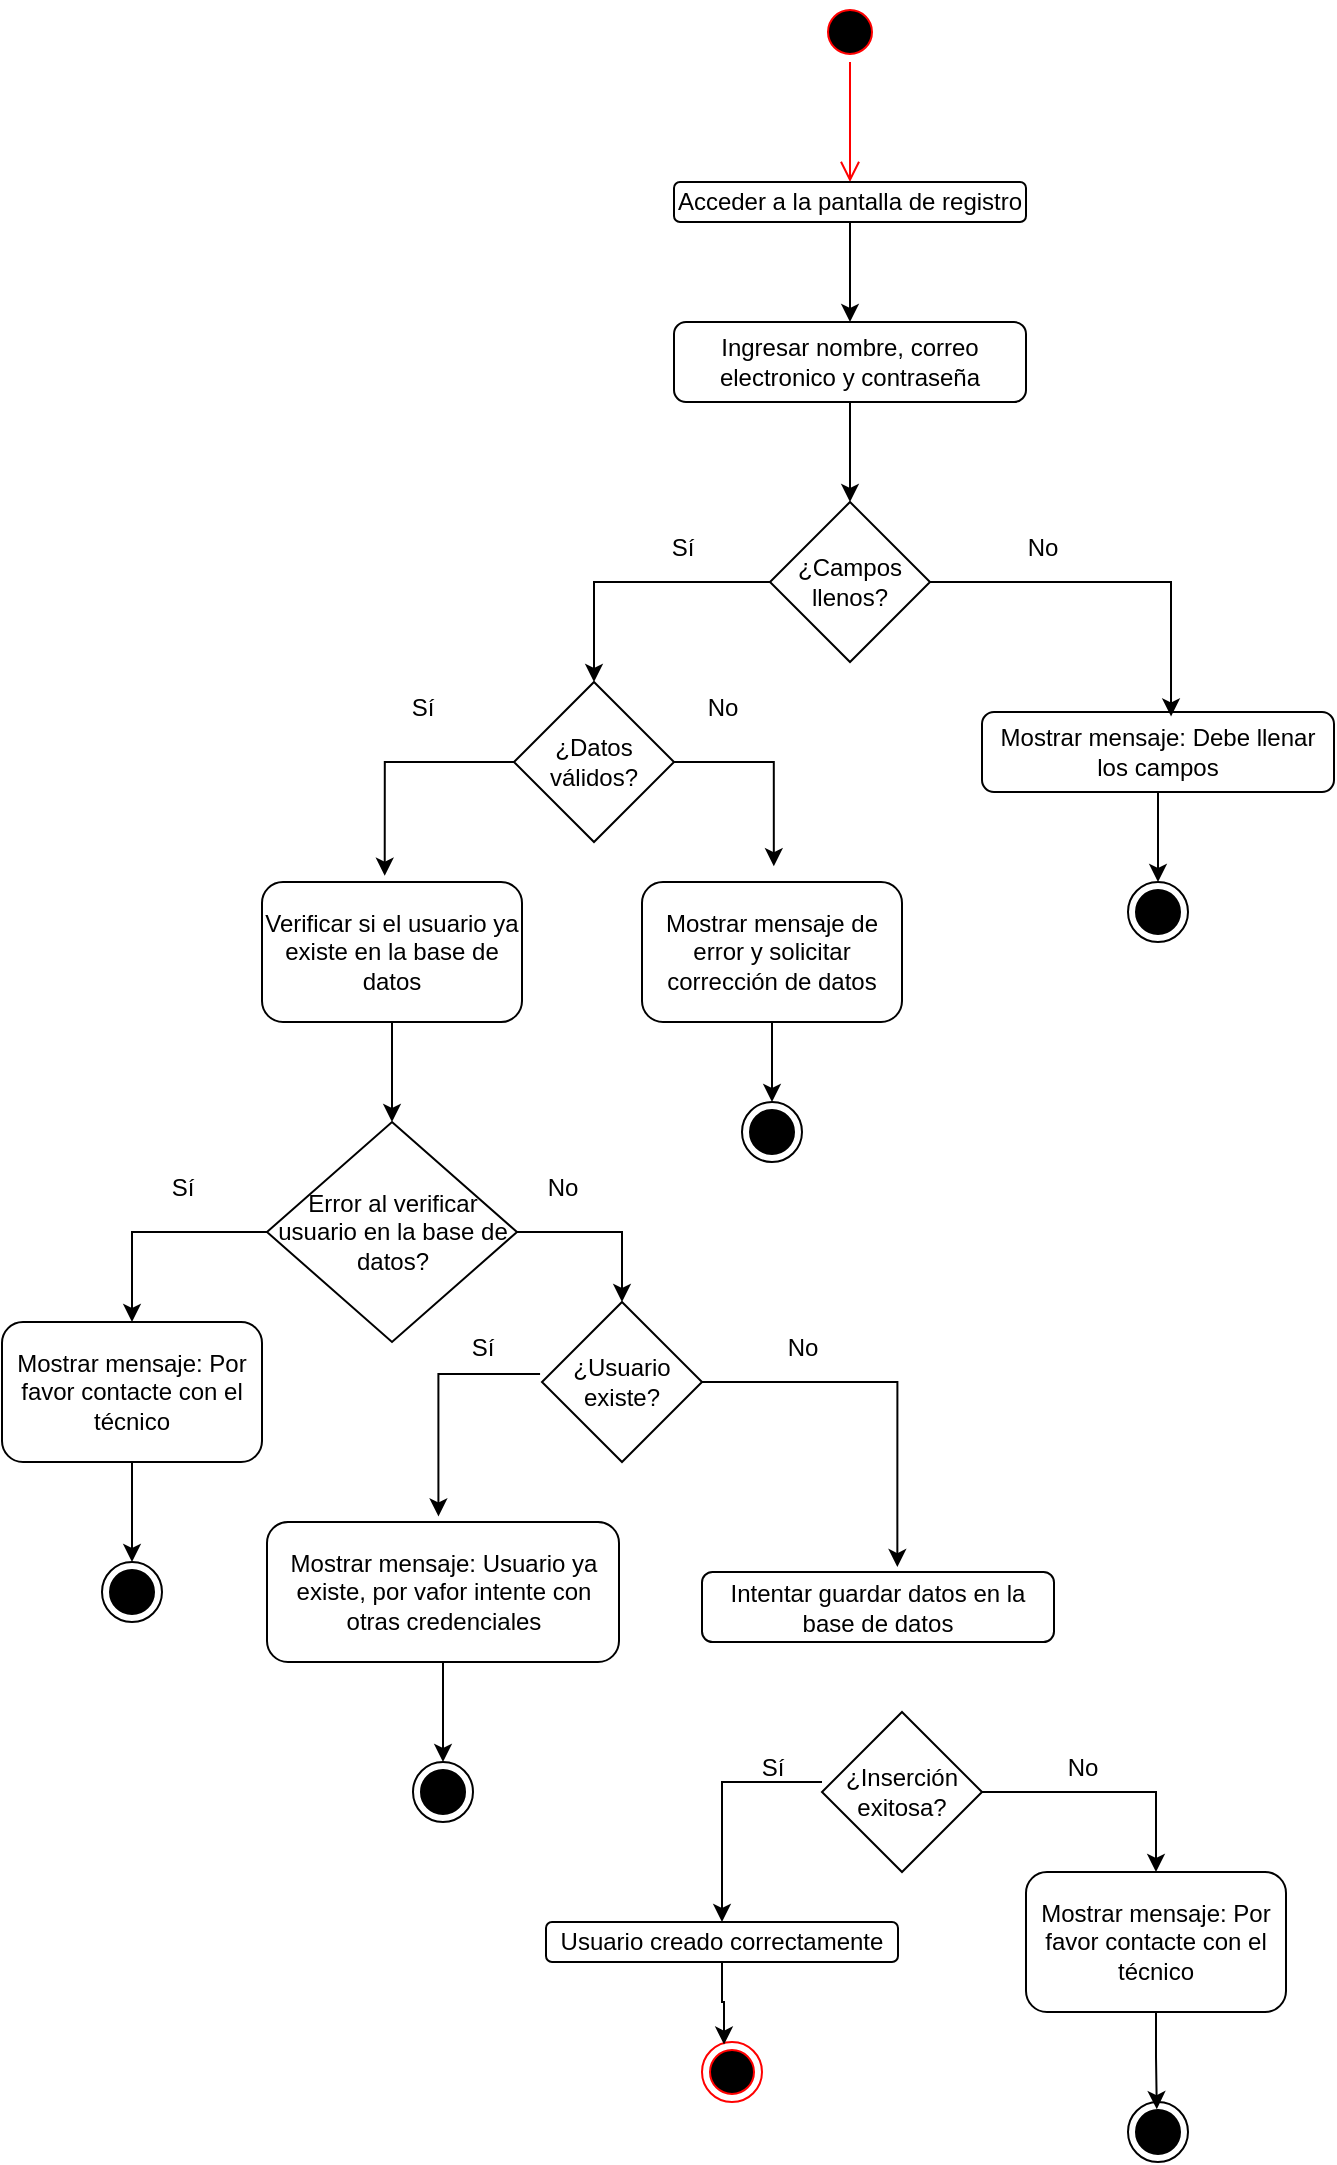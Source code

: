 <mxfile version="24.6.4" type="device">
  <diagram name="Página-1" id="agHxJViaDORbIEhJWnRX">
    <mxGraphModel dx="2293" dy="1350" grid="1" gridSize="10" guides="1" tooltips="1" connect="1" arrows="1" fold="1" page="1" pageScale="1" pageWidth="827" pageHeight="1169" math="0" shadow="0">
      <root>
        <mxCell id="0" />
        <mxCell id="1" parent="0" />
        <mxCell id="tG9uVJBFDMRHJ1mpfM4H-2" value="" style="ellipse;html=1;shape=startState;fillColor=#000000;strokeColor=#ff0000;" vertex="1" parent="1">
          <mxGeometry x="490" y="45" width="30" height="30" as="geometry" />
        </mxCell>
        <mxCell id="tG9uVJBFDMRHJ1mpfM4H-3" value="" style="edgeStyle=orthogonalEdgeStyle;html=1;verticalAlign=bottom;endArrow=open;endSize=8;strokeColor=#ff0000;rounded=0;" edge="1" source="tG9uVJBFDMRHJ1mpfM4H-2" parent="1">
          <mxGeometry relative="1" as="geometry">
            <mxPoint x="505" y="135" as="targetPoint" />
          </mxGeometry>
        </mxCell>
        <mxCell id="tG9uVJBFDMRHJ1mpfM4H-7" style="edgeStyle=orthogonalEdgeStyle;rounded=0;orthogonalLoop=1;jettySize=auto;html=1;" edge="1" parent="1" source="tG9uVJBFDMRHJ1mpfM4H-4" target="tG9uVJBFDMRHJ1mpfM4H-6">
          <mxGeometry relative="1" as="geometry" />
        </mxCell>
        <mxCell id="tG9uVJBFDMRHJ1mpfM4H-4" value="Acceder a la pantalla de registro" style="rounded=1;whiteSpace=wrap;html=1;" vertex="1" parent="1">
          <mxGeometry x="417" y="135" width="176" height="20" as="geometry" />
        </mxCell>
        <mxCell id="tG9uVJBFDMRHJ1mpfM4H-9" style="edgeStyle=orthogonalEdgeStyle;rounded=0;orthogonalLoop=1;jettySize=auto;html=1;" edge="1" parent="1" source="tG9uVJBFDMRHJ1mpfM4H-6">
          <mxGeometry relative="1" as="geometry">
            <mxPoint x="505" y="295" as="targetPoint" />
          </mxGeometry>
        </mxCell>
        <mxCell id="tG9uVJBFDMRHJ1mpfM4H-6" value="Ingresar nombre, correo electronico y contraseña" style="rounded=1;whiteSpace=wrap;html=1;" vertex="1" parent="1">
          <mxGeometry x="417" y="205" width="176" height="40" as="geometry" />
        </mxCell>
        <mxCell id="tG9uVJBFDMRHJ1mpfM4H-16" style="edgeStyle=orthogonalEdgeStyle;rounded=0;orthogonalLoop=1;jettySize=auto;html=1;entryX=0.5;entryY=0;entryDx=0;entryDy=0;" edge="1" parent="1" source="tG9uVJBFDMRHJ1mpfM4H-10" target="tG9uVJBFDMRHJ1mpfM4H-14">
          <mxGeometry relative="1" as="geometry" />
        </mxCell>
        <mxCell id="tG9uVJBFDMRHJ1mpfM4H-10" value="¿Campos llenos?" style="rhombus;whiteSpace=wrap;html=1;" vertex="1" parent="1">
          <mxGeometry x="465" y="295" width="80" height="80" as="geometry" />
        </mxCell>
        <mxCell id="tG9uVJBFDMRHJ1mpfM4H-33" style="edgeStyle=orthogonalEdgeStyle;rounded=0;orthogonalLoop=1;jettySize=auto;html=1;exitX=0.5;exitY=1;exitDx=0;exitDy=0;entryX=0.5;entryY=0;entryDx=0;entryDy=0;" edge="1" parent="1" source="tG9uVJBFDMRHJ1mpfM4H-11" target="tG9uVJBFDMRHJ1mpfM4H-31">
          <mxGeometry relative="1" as="geometry" />
        </mxCell>
        <mxCell id="tG9uVJBFDMRHJ1mpfM4H-11" value="Mostrar mensaje: Debe llenar los campos" style="rounded=1;whiteSpace=wrap;html=1;" vertex="1" parent="1">
          <mxGeometry x="571" y="400" width="176" height="40" as="geometry" />
        </mxCell>
        <mxCell id="tG9uVJBFDMRHJ1mpfM4H-12" style="edgeStyle=orthogonalEdgeStyle;rounded=0;orthogonalLoop=1;jettySize=auto;html=1;entryX=0.537;entryY=0.055;entryDx=0;entryDy=0;entryPerimeter=0;" edge="1" parent="1" source="tG9uVJBFDMRHJ1mpfM4H-10" target="tG9uVJBFDMRHJ1mpfM4H-11">
          <mxGeometry relative="1" as="geometry" />
        </mxCell>
        <mxCell id="tG9uVJBFDMRHJ1mpfM4H-13" value="No" style="text;html=1;align=center;verticalAlign=middle;resizable=0;points=[];autosize=1;strokeColor=none;fillColor=none;" vertex="1" parent="1">
          <mxGeometry x="581" y="303" width="40" height="30" as="geometry" />
        </mxCell>
        <mxCell id="tG9uVJBFDMRHJ1mpfM4H-24" style="edgeStyle=orthogonalEdgeStyle;rounded=0;orthogonalLoop=1;jettySize=auto;html=1;entryX=0.472;entryY=-0.045;entryDx=0;entryDy=0;entryPerimeter=0;exitX=0;exitY=0.5;exitDx=0;exitDy=0;" edge="1" parent="1" source="tG9uVJBFDMRHJ1mpfM4H-14" target="tG9uVJBFDMRHJ1mpfM4H-35">
          <mxGeometry relative="1" as="geometry">
            <mxPoint x="281.0" y="475.0" as="targetPoint" />
          </mxGeometry>
        </mxCell>
        <mxCell id="tG9uVJBFDMRHJ1mpfM4H-14" value="¿Datos válidos?" style="rhombus;whiteSpace=wrap;html=1;" vertex="1" parent="1">
          <mxGeometry x="337" y="385" width="80" height="80" as="geometry" />
        </mxCell>
        <mxCell id="tG9uVJBFDMRHJ1mpfM4H-17" value="Sí" style="text;html=1;align=center;verticalAlign=middle;resizable=0;points=[];autosize=1;strokeColor=none;fillColor=none;" vertex="1" parent="1">
          <mxGeometry x="406" y="303" width="30" height="30" as="geometry" />
        </mxCell>
        <mxCell id="tG9uVJBFDMRHJ1mpfM4H-41" style="edgeStyle=orthogonalEdgeStyle;rounded=0;orthogonalLoop=1;jettySize=auto;html=1;entryX=0.5;entryY=0;entryDx=0;entryDy=0;" edge="1" parent="1" source="tG9uVJBFDMRHJ1mpfM4H-18" target="tG9uVJBFDMRHJ1mpfM4H-39">
          <mxGeometry relative="1" as="geometry" />
        </mxCell>
        <mxCell id="tG9uVJBFDMRHJ1mpfM4H-18" value="Mostrar mensaje de error y solicitar corrección de datos" style="rounded=1;whiteSpace=wrap;html=1;" vertex="1" parent="1">
          <mxGeometry x="401" y="485" width="130" height="70" as="geometry" />
        </mxCell>
        <mxCell id="tG9uVJBFDMRHJ1mpfM4H-21" value="Sí" style="text;html=1;align=center;verticalAlign=middle;resizable=0;points=[];autosize=1;strokeColor=none;fillColor=none;" vertex="1" parent="1">
          <mxGeometry x="276" y="383" width="30" height="30" as="geometry" />
        </mxCell>
        <mxCell id="tG9uVJBFDMRHJ1mpfM4H-27" style="edgeStyle=orthogonalEdgeStyle;rounded=0;orthogonalLoop=1;jettySize=auto;html=1;entryX=0.507;entryY=-0.113;entryDx=0;entryDy=0;entryPerimeter=0;exitX=1;exitY=0.5;exitDx=0;exitDy=0;" edge="1" parent="1" source="tG9uVJBFDMRHJ1mpfM4H-14" target="tG9uVJBFDMRHJ1mpfM4H-18">
          <mxGeometry relative="1" as="geometry" />
        </mxCell>
        <mxCell id="tG9uVJBFDMRHJ1mpfM4H-28" value="No" style="text;html=1;align=center;verticalAlign=middle;resizable=0;points=[];autosize=1;strokeColor=none;fillColor=none;" vertex="1" parent="1">
          <mxGeometry x="421" y="383" width="40" height="30" as="geometry" />
        </mxCell>
        <mxCell id="tG9uVJBFDMRHJ1mpfM4H-31" value="" style="ellipse;html=1;shape=endState;fillColor=#000000;strokeColor=default;" vertex="1" parent="1">
          <mxGeometry x="644" y="485" width="30" height="30" as="geometry" />
        </mxCell>
        <mxCell id="tG9uVJBFDMRHJ1mpfM4H-34" value="" style="shape=mxgraph.sysml.x;" vertex="1" parent="1">
          <mxGeometry x="653.75" y="492.5" width="10.5" height="15" as="geometry" />
        </mxCell>
        <mxCell id="tG9uVJBFDMRHJ1mpfM4H-38" style="edgeStyle=orthogonalEdgeStyle;rounded=0;orthogonalLoop=1;jettySize=auto;html=1;entryX=0.5;entryY=0;entryDx=0;entryDy=0;" edge="1" parent="1" source="tG9uVJBFDMRHJ1mpfM4H-35" target="tG9uVJBFDMRHJ1mpfM4H-37">
          <mxGeometry relative="1" as="geometry" />
        </mxCell>
        <mxCell id="tG9uVJBFDMRHJ1mpfM4H-35" value="Verificar si el usuario ya existe en la base de datos" style="rounded=1;whiteSpace=wrap;html=1;" vertex="1" parent="1">
          <mxGeometry x="211" y="485" width="130" height="70" as="geometry" />
        </mxCell>
        <mxCell id="tG9uVJBFDMRHJ1mpfM4H-43" style="edgeStyle=orthogonalEdgeStyle;rounded=0;orthogonalLoop=1;jettySize=auto;html=1;entryX=0.5;entryY=0;entryDx=0;entryDy=0;" edge="1" parent="1" source="tG9uVJBFDMRHJ1mpfM4H-37" target="tG9uVJBFDMRHJ1mpfM4H-42">
          <mxGeometry relative="1" as="geometry" />
        </mxCell>
        <mxCell id="tG9uVJBFDMRHJ1mpfM4H-50" style="edgeStyle=orthogonalEdgeStyle;rounded=0;orthogonalLoop=1;jettySize=auto;html=1;entryX=0.5;entryY=0;entryDx=0;entryDy=0;" edge="1" parent="1" source="tG9uVJBFDMRHJ1mpfM4H-37" target="tG9uVJBFDMRHJ1mpfM4H-49">
          <mxGeometry relative="1" as="geometry" />
        </mxCell>
        <mxCell id="tG9uVJBFDMRHJ1mpfM4H-37" value="Error al verificar usuario en la base de datos?" style="rhombus;whiteSpace=wrap;html=1;" vertex="1" parent="1">
          <mxGeometry x="213.5" y="605" width="125" height="110" as="geometry" />
        </mxCell>
        <mxCell id="tG9uVJBFDMRHJ1mpfM4H-39" value="" style="ellipse;html=1;shape=endState;fillColor=#000000;strokeColor=default;" vertex="1" parent="1">
          <mxGeometry x="451" y="595" width="30" height="30" as="geometry" />
        </mxCell>
        <mxCell id="tG9uVJBFDMRHJ1mpfM4H-40" value="" style="shape=mxgraph.sysml.x;" vertex="1" parent="1">
          <mxGeometry x="460.75" y="602.5" width="10.5" height="15" as="geometry" />
        </mxCell>
        <mxCell id="tG9uVJBFDMRHJ1mpfM4H-47" style="edgeStyle=orthogonalEdgeStyle;rounded=0;orthogonalLoop=1;jettySize=auto;html=1;entryX=0.5;entryY=0;entryDx=0;entryDy=0;" edge="1" parent="1" source="tG9uVJBFDMRHJ1mpfM4H-42" target="tG9uVJBFDMRHJ1mpfM4H-45">
          <mxGeometry relative="1" as="geometry" />
        </mxCell>
        <mxCell id="tG9uVJBFDMRHJ1mpfM4H-42" value="Mostrar mensaje: Por favor contacte con el técnico" style="rounded=1;whiteSpace=wrap;html=1;" vertex="1" parent="1">
          <mxGeometry x="81" y="705" width="130" height="70" as="geometry" />
        </mxCell>
        <mxCell id="tG9uVJBFDMRHJ1mpfM4H-44" value="Sí" style="text;html=1;align=center;verticalAlign=middle;resizable=0;points=[];autosize=1;strokeColor=none;fillColor=none;" vertex="1" parent="1">
          <mxGeometry x="156" y="623" width="30" height="30" as="geometry" />
        </mxCell>
        <mxCell id="tG9uVJBFDMRHJ1mpfM4H-45" value="" style="ellipse;html=1;shape=endState;fillColor=#000000;strokeColor=default;" vertex="1" parent="1">
          <mxGeometry x="131" y="825" width="30" height="30" as="geometry" />
        </mxCell>
        <mxCell id="tG9uVJBFDMRHJ1mpfM4H-46" value="" style="shape=mxgraph.sysml.x;" vertex="1" parent="1">
          <mxGeometry x="140.75" y="832.5" width="10.5" height="15" as="geometry" />
        </mxCell>
        <mxCell id="tG9uVJBFDMRHJ1mpfM4H-49" value="¿Usuario existe?" style="rhombus;whiteSpace=wrap;html=1;" vertex="1" parent="1">
          <mxGeometry x="351" y="695" width="80" height="80" as="geometry" />
        </mxCell>
        <mxCell id="tG9uVJBFDMRHJ1mpfM4H-51" value="No" style="text;html=1;align=center;verticalAlign=middle;resizable=0;points=[];autosize=1;strokeColor=none;fillColor=none;" vertex="1" parent="1">
          <mxGeometry x="341" y="623" width="40" height="30" as="geometry" />
        </mxCell>
        <mxCell id="tG9uVJBFDMRHJ1mpfM4H-57" style="edgeStyle=orthogonalEdgeStyle;rounded=0;orthogonalLoop=1;jettySize=auto;html=1;entryX=0.5;entryY=0;entryDx=0;entryDy=0;" edge="1" parent="1" source="tG9uVJBFDMRHJ1mpfM4H-52" target="tG9uVJBFDMRHJ1mpfM4H-55">
          <mxGeometry relative="1" as="geometry" />
        </mxCell>
        <mxCell id="tG9uVJBFDMRHJ1mpfM4H-52" value="Mostrar mensaje: Usuario ya existe, por vafor intente con otras credenciales" style="rounded=1;whiteSpace=wrap;html=1;" vertex="1" parent="1">
          <mxGeometry x="213.5" y="805" width="176" height="70" as="geometry" />
        </mxCell>
        <mxCell id="tG9uVJBFDMRHJ1mpfM4H-53" style="edgeStyle=orthogonalEdgeStyle;rounded=0;orthogonalLoop=1;jettySize=auto;html=1;entryX=0.487;entryY=-0.04;entryDx=0;entryDy=0;entryPerimeter=0;exitX=-0.012;exitY=0.45;exitDx=0;exitDy=0;exitPerimeter=0;" edge="1" parent="1" source="tG9uVJBFDMRHJ1mpfM4H-49" target="tG9uVJBFDMRHJ1mpfM4H-52">
          <mxGeometry relative="1" as="geometry" />
        </mxCell>
        <mxCell id="tG9uVJBFDMRHJ1mpfM4H-54" value="Sí" style="text;html=1;align=center;verticalAlign=middle;resizable=0;points=[];autosize=1;strokeColor=none;fillColor=none;" vertex="1" parent="1">
          <mxGeometry x="306" y="703" width="30" height="30" as="geometry" />
        </mxCell>
        <mxCell id="tG9uVJBFDMRHJ1mpfM4H-55" value="" style="ellipse;html=1;shape=endState;fillColor=#000000;strokeColor=default;" vertex="1" parent="1">
          <mxGeometry x="286.5" y="925" width="30" height="30" as="geometry" />
        </mxCell>
        <mxCell id="tG9uVJBFDMRHJ1mpfM4H-56" value="" style="shape=mxgraph.sysml.x;" vertex="1" parent="1">
          <mxGeometry x="296.25" y="932.5" width="10.5" height="15" as="geometry" />
        </mxCell>
        <mxCell id="tG9uVJBFDMRHJ1mpfM4H-59" value="Intentar guardar datos en la base de datos" style="rounded=1;whiteSpace=wrap;html=1;" vertex="1" parent="1">
          <mxGeometry x="431" y="830" width="176" height="35" as="geometry" />
        </mxCell>
        <mxCell id="tG9uVJBFDMRHJ1mpfM4H-60" style="edgeStyle=orthogonalEdgeStyle;rounded=0;orthogonalLoop=1;jettySize=auto;html=1;entryX=0.555;entryY=-0.071;entryDx=0;entryDy=0;entryPerimeter=0;exitX=1;exitY=0.5;exitDx=0;exitDy=0;" edge="1" parent="1" source="tG9uVJBFDMRHJ1mpfM4H-49" target="tG9uVJBFDMRHJ1mpfM4H-59">
          <mxGeometry relative="1" as="geometry" />
        </mxCell>
        <mxCell id="tG9uVJBFDMRHJ1mpfM4H-61" value="No" style="text;html=1;align=center;verticalAlign=middle;resizable=0;points=[];autosize=1;strokeColor=none;fillColor=none;" vertex="1" parent="1">
          <mxGeometry x="460.75" y="703" width="40" height="30" as="geometry" />
        </mxCell>
        <mxCell id="tG9uVJBFDMRHJ1mpfM4H-64" style="edgeStyle=orthogonalEdgeStyle;rounded=0;orthogonalLoop=1;jettySize=auto;html=1;entryX=0.5;entryY=0;entryDx=0;entryDy=0;" edge="1" parent="1" source="tG9uVJBFDMRHJ1mpfM4H-62" target="tG9uVJBFDMRHJ1mpfM4H-63">
          <mxGeometry relative="1" as="geometry" />
        </mxCell>
        <mxCell id="tG9uVJBFDMRHJ1mpfM4H-68" style="edgeStyle=orthogonalEdgeStyle;rounded=0;orthogonalLoop=1;jettySize=auto;html=1;entryX=0.5;entryY=0;entryDx=0;entryDy=0;exitX=0;exitY=0.438;exitDx=0;exitDy=0;exitPerimeter=0;" edge="1" parent="1" source="tG9uVJBFDMRHJ1mpfM4H-62" target="tG9uVJBFDMRHJ1mpfM4H-67">
          <mxGeometry relative="1" as="geometry" />
        </mxCell>
        <mxCell id="tG9uVJBFDMRHJ1mpfM4H-62" value="¿Inserción exitosa?" style="rhombus;whiteSpace=wrap;html=1;" vertex="1" parent="1">
          <mxGeometry x="491" y="900" width="80" height="80" as="geometry" />
        </mxCell>
        <mxCell id="tG9uVJBFDMRHJ1mpfM4H-63" value="Mostrar mensaje: Por favor contacte con el técnico" style="rounded=1;whiteSpace=wrap;html=1;" vertex="1" parent="1">
          <mxGeometry x="593" y="980" width="130" height="70" as="geometry" />
        </mxCell>
        <mxCell id="tG9uVJBFDMRHJ1mpfM4H-65" value="No" style="text;html=1;align=center;verticalAlign=middle;resizable=0;points=[];autosize=1;strokeColor=none;fillColor=none;" vertex="1" parent="1">
          <mxGeometry x="601" y="913" width="40" height="30" as="geometry" />
        </mxCell>
        <mxCell id="tG9uVJBFDMRHJ1mpfM4H-67" value="Usuario creado correctamente" style="rounded=1;whiteSpace=wrap;html=1;" vertex="1" parent="1">
          <mxGeometry x="353" y="1005" width="176" height="20" as="geometry" />
        </mxCell>
        <mxCell id="tG9uVJBFDMRHJ1mpfM4H-69" value="Sí" style="text;html=1;align=center;verticalAlign=middle;resizable=0;points=[];autosize=1;strokeColor=none;fillColor=none;" vertex="1" parent="1">
          <mxGeometry x="451" y="913" width="30" height="30" as="geometry" />
        </mxCell>
        <mxCell id="tG9uVJBFDMRHJ1mpfM4H-70" value="" style="ellipse;html=1;shape=endState;fillColor=#000000;strokeColor=#ff0000;" vertex="1" parent="1">
          <mxGeometry x="431" y="1065" width="30" height="30" as="geometry" />
        </mxCell>
        <mxCell id="tG9uVJBFDMRHJ1mpfM4H-71" style="edgeStyle=orthogonalEdgeStyle;rounded=0;orthogonalLoop=1;jettySize=auto;html=1;entryX=0.367;entryY=0.043;entryDx=0;entryDy=0;entryPerimeter=0;" edge="1" parent="1" source="tG9uVJBFDMRHJ1mpfM4H-67" target="tG9uVJBFDMRHJ1mpfM4H-70">
          <mxGeometry relative="1" as="geometry" />
        </mxCell>
        <mxCell id="tG9uVJBFDMRHJ1mpfM4H-72" value="" style="ellipse;html=1;shape=endState;fillColor=#000000;strokeColor=default;" vertex="1" parent="1">
          <mxGeometry x="644" y="1095" width="30" height="30" as="geometry" />
        </mxCell>
        <mxCell id="tG9uVJBFDMRHJ1mpfM4H-73" value="" style="shape=mxgraph.sysml.x;" vertex="1" parent="1">
          <mxGeometry x="653.75" y="1102.5" width="10.5" height="15" as="geometry" />
        </mxCell>
        <mxCell id="tG9uVJBFDMRHJ1mpfM4H-74" style="edgeStyle=orthogonalEdgeStyle;rounded=0;orthogonalLoop=1;jettySize=auto;html=1;entryX=0.48;entryY=0.12;entryDx=0;entryDy=0;entryPerimeter=0;" edge="1" parent="1" source="tG9uVJBFDMRHJ1mpfM4H-63" target="tG9uVJBFDMRHJ1mpfM4H-72">
          <mxGeometry relative="1" as="geometry" />
        </mxCell>
      </root>
    </mxGraphModel>
  </diagram>
</mxfile>
